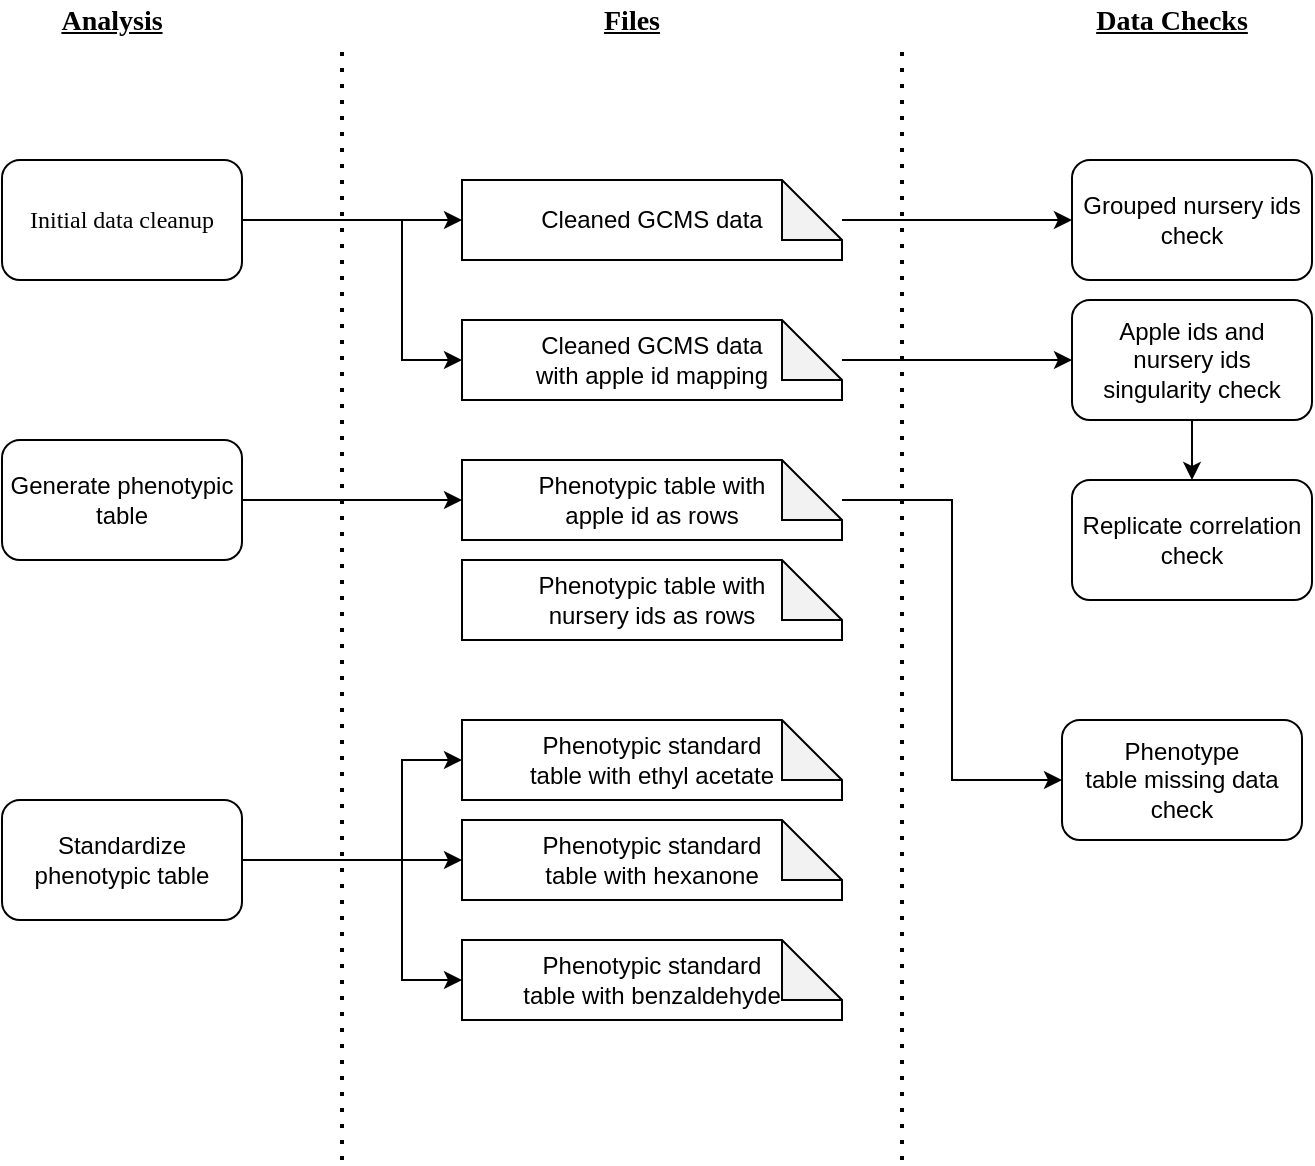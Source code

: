 <mxfile version="14.5.1" type="device"><diagram id="ETN6D4db5g3QnBcwqgWY" name="Page-1"><mxGraphModel dx="1426" dy="719" grid="1" gridSize="10" guides="1" tooltips="1" connect="1" arrows="1" fold="1" page="1" pageScale="1" pageWidth="827" pageHeight="1169" math="0" shadow="0"><root><mxCell id="0"/><mxCell id="1" parent="0"/><mxCell id="3xp8BlfZKqcZtrPdJcVU-2" value="" style="endArrow=none;dashed=1;html=1;dashPattern=1 3;strokeWidth=2;" edge="1" parent="1"><mxGeometry width="50" height="50" relative="1" as="geometry"><mxPoint x="240" y="640" as="sourcePoint"/><mxPoint x="240" y="80" as="targetPoint"/></mxGeometry></mxCell><mxCell id="3xp8BlfZKqcZtrPdJcVU-3" value="" style="endArrow=none;dashed=1;html=1;dashPattern=1 3;strokeWidth=2;" edge="1" parent="1"><mxGeometry width="50" height="50" relative="1" as="geometry"><mxPoint x="520" y="640" as="sourcePoint"/><mxPoint x="520" y="80" as="targetPoint"/></mxGeometry></mxCell><mxCell id="3xp8BlfZKqcZtrPdJcVU-4" value="&lt;font face=&quot;Comfortaa&quot; data-font-src=&quot;https://fonts.googleapis.com/css?family=Comfortaa&quot; style=&quot;font-size: 14px&quot;&gt;&lt;span style=&quot;font-size: 14px;&quot;&gt;&lt;span style=&quot;font-size: 14px;&quot;&gt;Analysis&lt;/span&gt;&lt;/span&gt;&lt;/font&gt;" style="text;html=1;strokeColor=none;fillColor=none;align=center;verticalAlign=middle;whiteSpace=wrap;rounded=0;fontStyle=5;fontSize=14;" vertex="1" parent="1"><mxGeometry x="85" y="60" width="80" height="20" as="geometry"/></mxCell><mxCell id="3xp8BlfZKqcZtrPdJcVU-5" value="&lt;font face=&quot;Comfortaa&quot; data-font-src=&quot;https://fonts.googleapis.com/css?family=Comfortaa&quot; style=&quot;font-size: 14px&quot;&gt;&lt;span style=&quot;font-size: 14px;&quot;&gt;&lt;span style=&quot;font-size: 14px;&quot;&gt;Files&lt;/span&gt;&lt;/span&gt;&lt;/font&gt;" style="text;html=1;strokeColor=none;fillColor=none;align=center;verticalAlign=middle;whiteSpace=wrap;rounded=0;fontStyle=5;fontSize=14;" vertex="1" parent="1"><mxGeometry x="345" y="60" width="80" height="20" as="geometry"/></mxCell><mxCell id="3xp8BlfZKqcZtrPdJcVU-6" value="&lt;font face=&quot;Comfortaa&quot; data-font-src=&quot;https://fonts.googleapis.com/css?family=Comfortaa&quot; style=&quot;font-size: 14px&quot;&gt;&lt;span style=&quot;font-size: 14px;&quot;&gt;&lt;span style=&quot;font-size: 14px;&quot;&gt;Data Checks&lt;/span&gt;&lt;/span&gt;&lt;/font&gt;" style="text;html=1;strokeColor=none;fillColor=none;align=center;verticalAlign=middle;whiteSpace=wrap;rounded=0;fontStyle=5;fontSize=14;" vertex="1" parent="1"><mxGeometry x="605" y="60" width="100" height="20" as="geometry"/></mxCell><mxCell id="3xp8BlfZKqcZtrPdJcVU-15" value="" style="edgeStyle=orthogonalEdgeStyle;rounded=0;orthogonalLoop=1;jettySize=auto;html=1;" edge="1" parent="1" source="3xp8BlfZKqcZtrPdJcVU-7" target="3xp8BlfZKqcZtrPdJcVU-14"><mxGeometry relative="1" as="geometry"/></mxCell><mxCell id="3xp8BlfZKqcZtrPdJcVU-17" style="edgeStyle=orthogonalEdgeStyle;rounded=0;orthogonalLoop=1;jettySize=auto;html=1;entryX=0;entryY=0.5;entryDx=0;entryDy=0;entryPerimeter=0;" edge="1" parent="1" source="3xp8BlfZKqcZtrPdJcVU-7" target="3xp8BlfZKqcZtrPdJcVU-18"><mxGeometry relative="1" as="geometry"><mxPoint x="270" y="240" as="targetPoint"/><Array as="points"><mxPoint x="270" y="170"/><mxPoint x="270" y="240"/></Array></mxGeometry></mxCell><mxCell id="3xp8BlfZKqcZtrPdJcVU-7" value="&lt;font face=&quot;Comfortaa&quot; data-font-src=&quot;https://fonts.googleapis.com/css?family=Comfortaa&quot;&gt;Initial data cleanup&lt;/font&gt;" style="rounded=1;whiteSpace=wrap;html=1;" vertex="1" parent="1"><mxGeometry x="70" y="140" width="120" height="60" as="geometry"/></mxCell><mxCell id="3xp8BlfZKqcZtrPdJcVU-20" value="" style="edgeStyle=orthogonalEdgeStyle;rounded=0;orthogonalLoop=1;jettySize=auto;html=1;" edge="1" parent="1" source="3xp8BlfZKqcZtrPdJcVU-8" target="3xp8BlfZKqcZtrPdJcVU-19"><mxGeometry relative="1" as="geometry"/></mxCell><mxCell id="3xp8BlfZKqcZtrPdJcVU-8" value="Generate phenotypic table" style="whiteSpace=wrap;html=1;rounded=1;" vertex="1" parent="1"><mxGeometry x="70" y="280" width="120" height="60" as="geometry"/></mxCell><mxCell id="3xp8BlfZKqcZtrPdJcVU-23" value="" style="edgeStyle=orthogonalEdgeStyle;rounded=0;orthogonalLoop=1;jettySize=auto;html=1;" edge="1" parent="1" source="3xp8BlfZKqcZtrPdJcVU-10" target="3xp8BlfZKqcZtrPdJcVU-22"><mxGeometry relative="1" as="geometry"/></mxCell><mxCell id="3xp8BlfZKqcZtrPdJcVU-24" style="edgeStyle=orthogonalEdgeStyle;rounded=0;orthogonalLoop=1;jettySize=auto;html=1;entryX=0;entryY=0.5;entryDx=0;entryDy=0;entryPerimeter=0;" edge="1" parent="1" source="3xp8BlfZKqcZtrPdJcVU-10" target="3xp8BlfZKqcZtrPdJcVU-25"><mxGeometry relative="1" as="geometry"><mxPoint x="270" y="570" as="targetPoint"/><Array as="points"><mxPoint x="270" y="490"/><mxPoint x="270" y="550"/></Array></mxGeometry></mxCell><mxCell id="3xp8BlfZKqcZtrPdJcVU-27" style="edgeStyle=orthogonalEdgeStyle;rounded=0;orthogonalLoop=1;jettySize=auto;html=1;entryX=0;entryY=0.5;entryDx=0;entryDy=0;entryPerimeter=0;" edge="1" parent="1" source="3xp8BlfZKqcZtrPdJcVU-10" target="3xp8BlfZKqcZtrPdJcVU-26"><mxGeometry relative="1" as="geometry"><Array as="points"><mxPoint x="270" y="490"/><mxPoint x="270" y="440"/></Array></mxGeometry></mxCell><mxCell id="3xp8BlfZKqcZtrPdJcVU-10" value="Standardize phenotypic table" style="whiteSpace=wrap;html=1;rounded=1;" vertex="1" parent="1"><mxGeometry x="70" y="460" width="120" height="60" as="geometry"/></mxCell><mxCell id="3xp8BlfZKqcZtrPdJcVU-33" value="" style="edgeStyle=orthogonalEdgeStyle;rounded=0;orthogonalLoop=1;jettySize=auto;html=1;" edge="1" parent="1" source="3xp8BlfZKqcZtrPdJcVU-14" target="3xp8BlfZKqcZtrPdJcVU-32"><mxGeometry relative="1" as="geometry"/></mxCell><mxCell id="3xp8BlfZKqcZtrPdJcVU-14" value="Cleaned GCMS data" style="shape=note;whiteSpace=wrap;html=1;backgroundOutline=1;darkOpacity=0.05;rounded=1;" vertex="1" parent="1"><mxGeometry x="300" y="150" width="190" height="40" as="geometry"/></mxCell><mxCell id="3xp8BlfZKqcZtrPdJcVU-35" value="" style="edgeStyle=orthogonalEdgeStyle;rounded=0;orthogonalLoop=1;jettySize=auto;html=1;" edge="1" parent="1" source="3xp8BlfZKqcZtrPdJcVU-18" target="3xp8BlfZKqcZtrPdJcVU-34"><mxGeometry relative="1" as="geometry"/></mxCell><mxCell id="3xp8BlfZKqcZtrPdJcVU-18" value="Cleaned GCMS data&lt;br&gt;with apple id mapping" style="shape=note;whiteSpace=wrap;html=1;backgroundOutline=1;darkOpacity=0.05;rounded=1;" vertex="1" parent="1"><mxGeometry x="300" y="220" width="190" height="40" as="geometry"/></mxCell><mxCell id="3xp8BlfZKqcZtrPdJcVU-38" style="edgeStyle=orthogonalEdgeStyle;rounded=0;orthogonalLoop=1;jettySize=auto;html=1;entryX=0;entryY=0.5;entryDx=0;entryDy=0;" edge="1" parent="1" source="3xp8BlfZKqcZtrPdJcVU-19" target="3xp8BlfZKqcZtrPdJcVU-39"><mxGeometry relative="1" as="geometry"><mxPoint x="560" y="480" as="targetPoint"/></mxGeometry></mxCell><mxCell id="3xp8BlfZKqcZtrPdJcVU-19" value="Phenotypic table with&lt;br&gt;apple id as rows" style="shape=note;whiteSpace=wrap;html=1;backgroundOutline=1;darkOpacity=0.05;rounded=1;" vertex="1" parent="1"><mxGeometry x="300" y="290" width="190" height="40" as="geometry"/></mxCell><mxCell id="3xp8BlfZKqcZtrPdJcVU-22" value="Phenotypic standard&lt;br&gt;table with hexanone" style="shape=note;whiteSpace=wrap;html=1;backgroundOutline=1;darkOpacity=0.05;rounded=1;" vertex="1" parent="1"><mxGeometry x="300" y="470" width="190" height="40" as="geometry"/></mxCell><mxCell id="3xp8BlfZKqcZtrPdJcVU-25" value="Phenotypic standard&lt;br&gt;table with benzaldehyde" style="shape=note;whiteSpace=wrap;html=1;backgroundOutline=1;darkOpacity=0.05;rounded=1;" vertex="1" parent="1"><mxGeometry x="300" y="530" width="190" height="40" as="geometry"/></mxCell><mxCell id="3xp8BlfZKqcZtrPdJcVU-26" value="Phenotypic standard&lt;br&gt;table with ethyl acetate" style="shape=note;whiteSpace=wrap;html=1;backgroundOutline=1;darkOpacity=0.05;rounded=1;" vertex="1" parent="1"><mxGeometry x="300" y="420" width="190" height="40" as="geometry"/></mxCell><mxCell id="3xp8BlfZKqcZtrPdJcVU-28" value="Phenotypic table with&lt;br&gt;nursery ids as rows" style="shape=note;whiteSpace=wrap;html=1;backgroundOutline=1;darkOpacity=0.05;rounded=1;" vertex="1" parent="1"><mxGeometry x="300" y="340" width="190" height="40" as="geometry"/></mxCell><mxCell id="3xp8BlfZKqcZtrPdJcVU-32" value="Grouped nursery ids check" style="whiteSpace=wrap;html=1;rounded=1;" vertex="1" parent="1"><mxGeometry x="605" y="140" width="120" height="60" as="geometry"/></mxCell><mxCell id="3xp8BlfZKqcZtrPdJcVU-37" value="" style="edgeStyle=orthogonalEdgeStyle;rounded=0;orthogonalLoop=1;jettySize=auto;html=1;" edge="1" parent="1" source="3xp8BlfZKqcZtrPdJcVU-34" target="3xp8BlfZKqcZtrPdJcVU-36"><mxGeometry relative="1" as="geometry"/></mxCell><mxCell id="3xp8BlfZKqcZtrPdJcVU-34" value="Apple ids and &lt;br&gt;nursery ids &lt;br&gt;singularity check" style="whiteSpace=wrap;html=1;rounded=1;" vertex="1" parent="1"><mxGeometry x="605" y="210" width="120" height="60" as="geometry"/></mxCell><mxCell id="3xp8BlfZKqcZtrPdJcVU-36" value="Replicate correlation check" style="whiteSpace=wrap;html=1;rounded=1;" vertex="1" parent="1"><mxGeometry x="605" y="300" width="120" height="60" as="geometry"/></mxCell><mxCell id="3xp8BlfZKqcZtrPdJcVU-39" value="Phenotype &lt;br&gt;table missing data check" style="whiteSpace=wrap;html=1;rounded=1;" vertex="1" parent="1"><mxGeometry x="600" y="420" width="120" height="60" as="geometry"/></mxCell></root></mxGraphModel></diagram></mxfile>